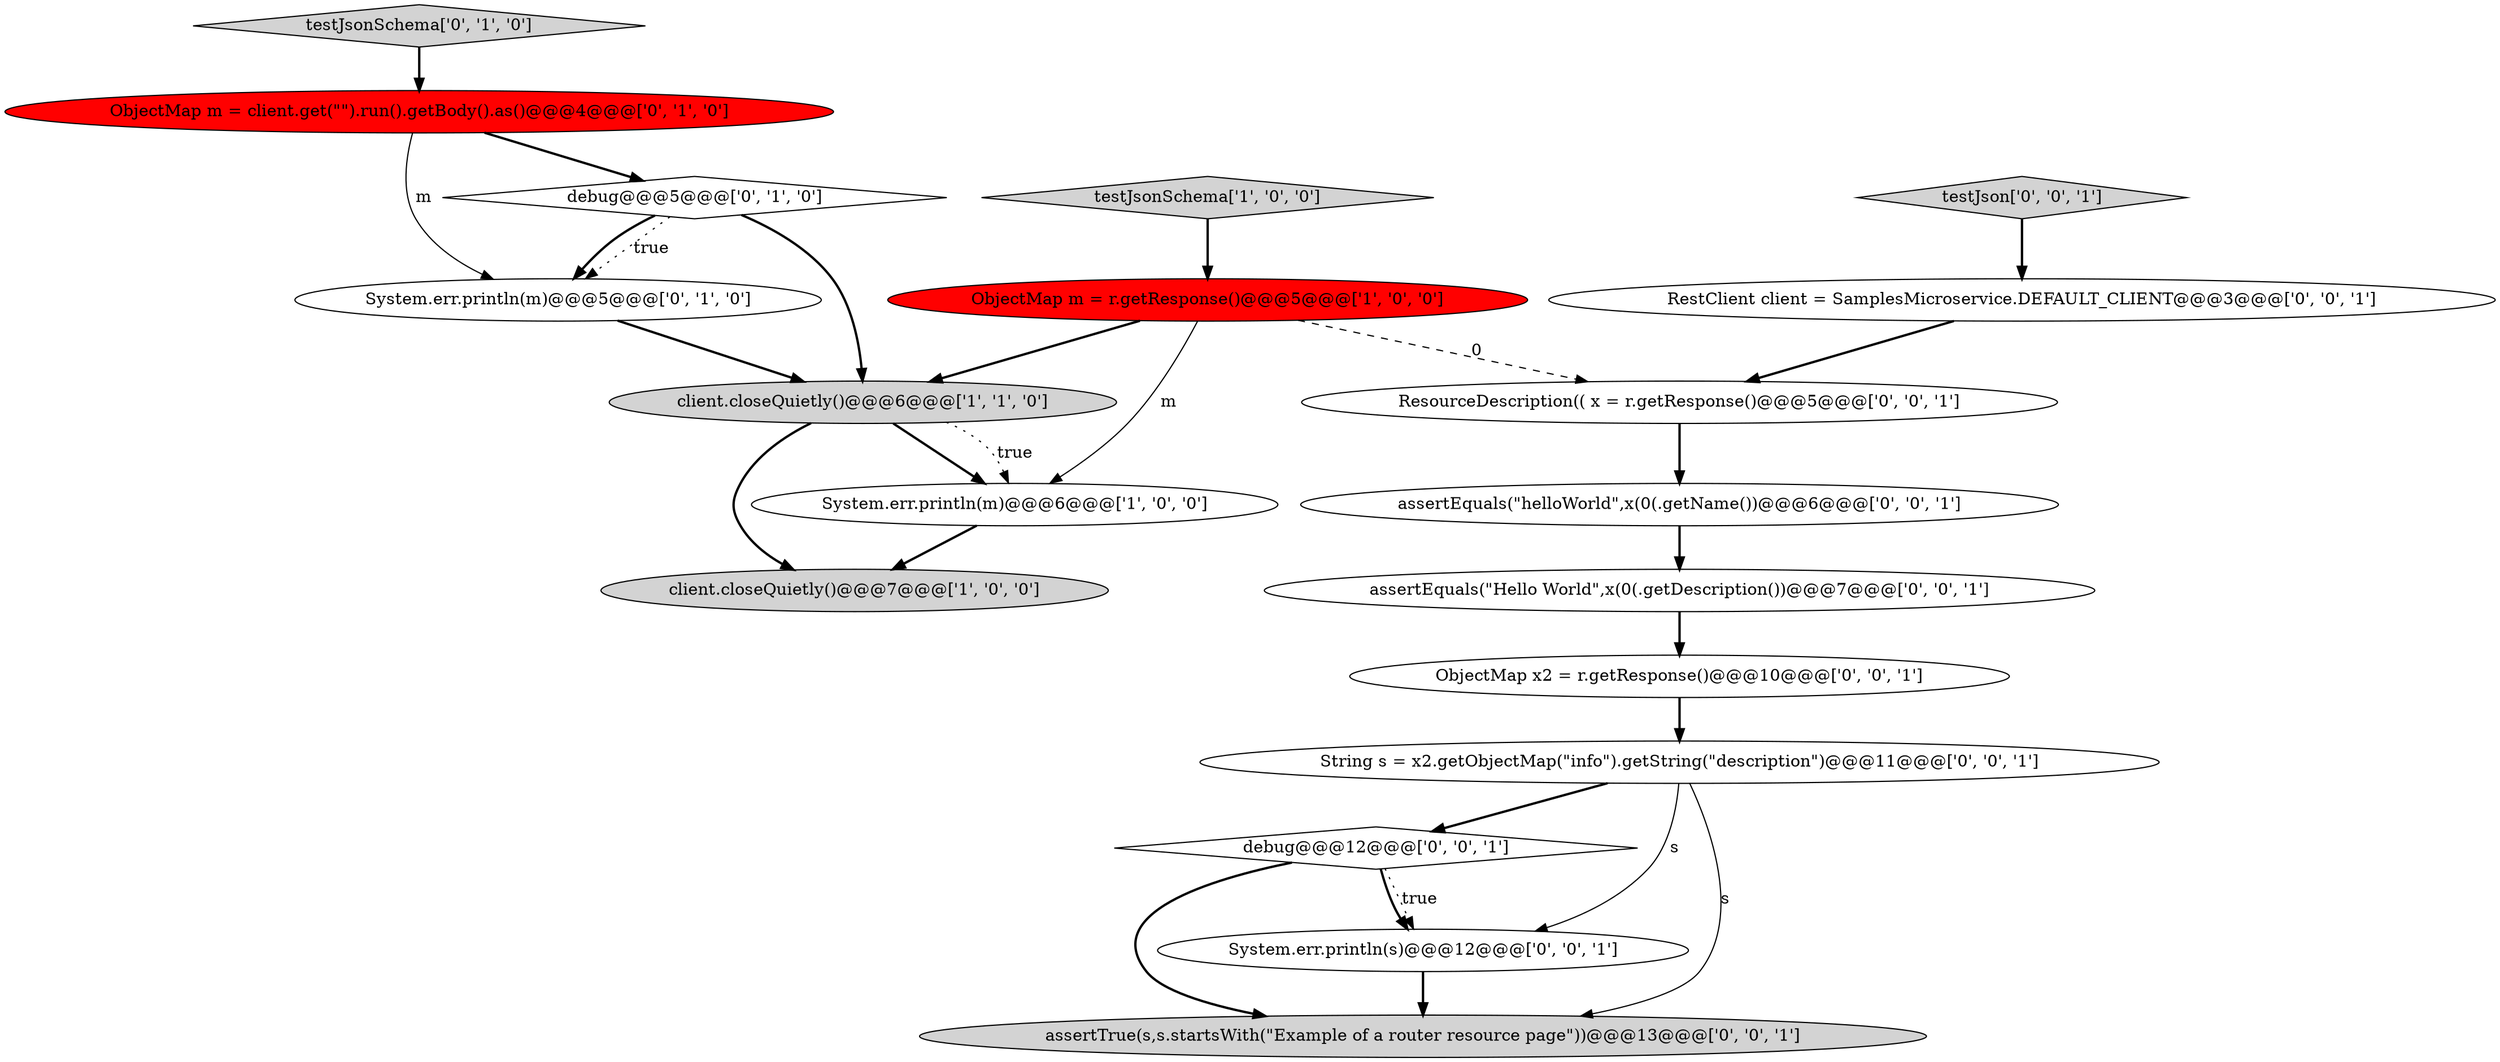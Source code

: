 digraph {
7 [style = filled, label = "testJsonSchema['0', '1', '0']", fillcolor = lightgray, shape = diamond image = "AAA0AAABBB2BBB"];
4 [style = filled, label = "client.closeQuietly()@@@6@@@['1', '1', '0']", fillcolor = lightgray, shape = ellipse image = "AAA0AAABBB1BBB"];
9 [style = filled, label = "testJson['0', '0', '1']", fillcolor = lightgray, shape = diamond image = "AAA0AAABBB3BBB"];
3 [style = filled, label = "ObjectMap m = r.getResponse()@@@5@@@['1', '0', '0']", fillcolor = red, shape = ellipse image = "AAA1AAABBB1BBB"];
10 [style = filled, label = "System.err.println(s)@@@12@@@['0', '0', '1']", fillcolor = white, shape = ellipse image = "AAA0AAABBB3BBB"];
8 [style = filled, label = "debug@@@5@@@['0', '1', '0']", fillcolor = white, shape = diamond image = "AAA0AAABBB2BBB"];
13 [style = filled, label = "debug@@@12@@@['0', '0', '1']", fillcolor = white, shape = diamond image = "AAA0AAABBB3BBB"];
14 [style = filled, label = "ResourceDescription(( x = r.getResponse()@@@5@@@['0', '0', '1']", fillcolor = white, shape = ellipse image = "AAA0AAABBB3BBB"];
16 [style = filled, label = "assertEquals(\"Hello World\",x(0(.getDescription())@@@7@@@['0', '0', '1']", fillcolor = white, shape = ellipse image = "AAA0AAABBB3BBB"];
0 [style = filled, label = "System.err.println(m)@@@6@@@['1', '0', '0']", fillcolor = white, shape = ellipse image = "AAA0AAABBB1BBB"];
18 [style = filled, label = "assertTrue(s,s.startsWith(\"Example of a router resource page\"))@@@13@@@['0', '0', '1']", fillcolor = lightgray, shape = ellipse image = "AAA0AAABBB3BBB"];
1 [style = filled, label = "client.closeQuietly()@@@7@@@['1', '0', '0']", fillcolor = lightgray, shape = ellipse image = "AAA0AAABBB1BBB"];
6 [style = filled, label = "System.err.println(m)@@@5@@@['0', '1', '0']", fillcolor = white, shape = ellipse image = "AAA0AAABBB2BBB"];
11 [style = filled, label = "RestClient client = SamplesMicroservice.DEFAULT_CLIENT@@@3@@@['0', '0', '1']", fillcolor = white, shape = ellipse image = "AAA0AAABBB3BBB"];
5 [style = filled, label = "ObjectMap m = client.get(\"\").run().getBody().as()@@@4@@@['0', '1', '0']", fillcolor = red, shape = ellipse image = "AAA1AAABBB2BBB"];
17 [style = filled, label = "ObjectMap x2 = r.getResponse()@@@10@@@['0', '0', '1']", fillcolor = white, shape = ellipse image = "AAA0AAABBB3BBB"];
12 [style = filled, label = "assertEquals(\"helloWorld\",x(0(.getName())@@@6@@@['0', '0', '1']", fillcolor = white, shape = ellipse image = "AAA0AAABBB3BBB"];
2 [style = filled, label = "testJsonSchema['1', '0', '0']", fillcolor = lightgray, shape = diamond image = "AAA0AAABBB1BBB"];
15 [style = filled, label = "String s = x2.getObjectMap(\"info\").getString(\"description\")@@@11@@@['0', '0', '1']", fillcolor = white, shape = ellipse image = "AAA0AAABBB3BBB"];
15->18 [style = solid, label="s"];
13->10 [style = bold, label=""];
10->18 [style = bold, label=""];
5->8 [style = bold, label=""];
15->13 [style = bold, label=""];
9->11 [style = bold, label=""];
11->14 [style = bold, label=""];
2->3 [style = bold, label=""];
4->0 [style = dotted, label="true"];
5->6 [style = solid, label="m"];
8->6 [style = bold, label=""];
12->16 [style = bold, label=""];
16->17 [style = bold, label=""];
13->10 [style = dotted, label="true"];
3->4 [style = bold, label=""];
4->0 [style = bold, label=""];
15->10 [style = solid, label="s"];
6->4 [style = bold, label=""];
7->5 [style = bold, label=""];
8->6 [style = dotted, label="true"];
0->1 [style = bold, label=""];
14->12 [style = bold, label=""];
17->15 [style = bold, label=""];
4->1 [style = bold, label=""];
3->0 [style = solid, label="m"];
8->4 [style = bold, label=""];
3->14 [style = dashed, label="0"];
13->18 [style = bold, label=""];
}
